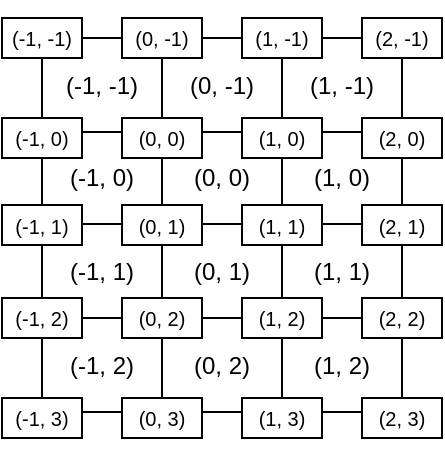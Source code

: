 <mxfile version="21.5.1" type="device">
  <diagram name="Strona-1" id="3_G2upn0dv4k7slvi3UI">
    <mxGraphModel dx="574" dy="318" grid="1" gridSize="10" guides="1" tooltips="1" connect="1" arrows="1" fold="1" page="1" pageScale="1" pageWidth="827" pageHeight="1169" math="0" shadow="0">
      <root>
        <mxCell id="0" />
        <mxCell id="1" parent="0" />
        <mxCell id="ZQ86_Q2irBXiZvVEjJNs-14" value="" style="childLayout=tableLayout;recursiveResize=0;shadow=0;fillColor=none;" vertex="1" parent="1">
          <mxGeometry x="220" y="120" width="180" height="187" as="geometry" />
        </mxCell>
        <mxCell id="ZQ86_Q2irBXiZvVEjJNs-15" value="" style="shape=tableRow;horizontal=0;startSize=0;swimlaneHead=0;swimlaneBody=0;top=0;left=0;bottom=0;right=0;dropTarget=0;collapsible=0;recursiveResize=0;expand=0;fontStyle=0;fillColor=none;strokeColor=inherit;" vertex="1" parent="ZQ86_Q2irBXiZvVEjJNs-14">
          <mxGeometry width="180" height="47" as="geometry" />
        </mxCell>
        <mxCell id="ZQ86_Q2irBXiZvVEjJNs-16" value="(-1, -1)" style="connectable=0;recursiveResize=0;strokeColor=inherit;fillColor=none;align=center;whiteSpace=wrap;html=1;" vertex="1" parent="ZQ86_Q2irBXiZvVEjJNs-15">
          <mxGeometry width="60" height="47" as="geometry">
            <mxRectangle width="60" height="47" as="alternateBounds" />
          </mxGeometry>
        </mxCell>
        <mxCell id="ZQ86_Q2irBXiZvVEjJNs-17" value="(0, -1)" style="connectable=0;recursiveResize=0;strokeColor=inherit;fillColor=none;align=center;whiteSpace=wrap;html=1;" vertex="1" parent="ZQ86_Q2irBXiZvVEjJNs-15">
          <mxGeometry x="60" width="60" height="47" as="geometry">
            <mxRectangle width="60" height="47" as="alternateBounds" />
          </mxGeometry>
        </mxCell>
        <mxCell id="ZQ86_Q2irBXiZvVEjJNs-18" value="(1, -1)" style="connectable=0;recursiveResize=0;strokeColor=inherit;fillColor=none;align=center;whiteSpace=wrap;html=1;" vertex="1" parent="ZQ86_Q2irBXiZvVEjJNs-15">
          <mxGeometry x="120" width="60" height="47" as="geometry">
            <mxRectangle width="60" height="47" as="alternateBounds" />
          </mxGeometry>
        </mxCell>
        <mxCell id="ZQ86_Q2irBXiZvVEjJNs-19" style="shape=tableRow;horizontal=0;startSize=0;swimlaneHead=0;swimlaneBody=0;top=0;left=0;bottom=0;right=0;dropTarget=0;collapsible=0;recursiveResize=0;expand=0;fontStyle=0;fillColor=none;strokeColor=inherit;" vertex="1" parent="ZQ86_Q2irBXiZvVEjJNs-14">
          <mxGeometry y="47" width="180" height="46" as="geometry" />
        </mxCell>
        <mxCell id="ZQ86_Q2irBXiZvVEjJNs-20" value="(-1, 0)" style="connectable=0;recursiveResize=0;strokeColor=inherit;fillColor=none;align=center;whiteSpace=wrap;html=1;" vertex="1" parent="ZQ86_Q2irBXiZvVEjJNs-19">
          <mxGeometry width="60" height="46" as="geometry">
            <mxRectangle width="60" height="46" as="alternateBounds" />
          </mxGeometry>
        </mxCell>
        <mxCell id="ZQ86_Q2irBXiZvVEjJNs-21" value="(0, 0)" style="connectable=0;recursiveResize=0;strokeColor=inherit;fillColor=none;align=center;whiteSpace=wrap;html=1;" vertex="1" parent="ZQ86_Q2irBXiZvVEjJNs-19">
          <mxGeometry x="60" width="60" height="46" as="geometry">
            <mxRectangle width="60" height="46" as="alternateBounds" />
          </mxGeometry>
        </mxCell>
        <mxCell id="ZQ86_Q2irBXiZvVEjJNs-22" value="(1, 0)" style="connectable=0;recursiveResize=0;strokeColor=inherit;fillColor=none;align=center;whiteSpace=wrap;html=1;" vertex="1" parent="ZQ86_Q2irBXiZvVEjJNs-19">
          <mxGeometry x="120" width="60" height="46" as="geometry">
            <mxRectangle width="60" height="46" as="alternateBounds" />
          </mxGeometry>
        </mxCell>
        <mxCell id="ZQ86_Q2irBXiZvVEjJNs-23" style="shape=tableRow;horizontal=0;startSize=0;swimlaneHead=0;swimlaneBody=0;top=0;left=0;bottom=0;right=0;dropTarget=0;collapsible=0;recursiveResize=0;expand=0;fontStyle=0;fillColor=none;strokeColor=inherit;" vertex="1" parent="ZQ86_Q2irBXiZvVEjJNs-14">
          <mxGeometry y="93" width="180" height="47" as="geometry" />
        </mxCell>
        <mxCell id="ZQ86_Q2irBXiZvVEjJNs-24" value="(-1, 1)" style="connectable=0;recursiveResize=0;strokeColor=inherit;fillColor=none;align=center;whiteSpace=wrap;html=1;" vertex="1" parent="ZQ86_Q2irBXiZvVEjJNs-23">
          <mxGeometry width="60" height="47" as="geometry">
            <mxRectangle width="60" height="47" as="alternateBounds" />
          </mxGeometry>
        </mxCell>
        <mxCell id="ZQ86_Q2irBXiZvVEjJNs-25" value="(0, 1)" style="connectable=0;recursiveResize=0;strokeColor=inherit;fillColor=none;align=center;whiteSpace=wrap;html=1;" vertex="1" parent="ZQ86_Q2irBXiZvVEjJNs-23">
          <mxGeometry x="60" width="60" height="47" as="geometry">
            <mxRectangle width="60" height="47" as="alternateBounds" />
          </mxGeometry>
        </mxCell>
        <mxCell id="ZQ86_Q2irBXiZvVEjJNs-26" value="(1, 1)" style="connectable=0;recursiveResize=0;strokeColor=inherit;fillColor=none;align=center;whiteSpace=wrap;html=1;" vertex="1" parent="ZQ86_Q2irBXiZvVEjJNs-23">
          <mxGeometry x="120" width="60" height="47" as="geometry">
            <mxRectangle width="60" height="47" as="alternateBounds" />
          </mxGeometry>
        </mxCell>
        <mxCell id="ZQ86_Q2irBXiZvVEjJNs-27" style="shape=tableRow;horizontal=0;startSize=0;swimlaneHead=0;swimlaneBody=0;top=0;left=0;bottom=0;right=0;dropTarget=0;collapsible=0;recursiveResize=0;expand=0;fontStyle=0;fillColor=none;strokeColor=inherit;" vertex="1" parent="ZQ86_Q2irBXiZvVEjJNs-14">
          <mxGeometry y="140" width="180" height="47" as="geometry" />
        </mxCell>
        <mxCell id="ZQ86_Q2irBXiZvVEjJNs-28" value="(-1, 2)" style="connectable=0;recursiveResize=0;strokeColor=inherit;fillColor=none;align=center;whiteSpace=wrap;html=1;" vertex="1" parent="ZQ86_Q2irBXiZvVEjJNs-27">
          <mxGeometry width="60" height="47" as="geometry">
            <mxRectangle width="60" height="47" as="alternateBounds" />
          </mxGeometry>
        </mxCell>
        <mxCell id="ZQ86_Q2irBXiZvVEjJNs-29" value="(0, 2)" style="connectable=0;recursiveResize=0;strokeColor=inherit;fillColor=none;align=center;whiteSpace=wrap;html=1;" vertex="1" parent="ZQ86_Q2irBXiZvVEjJNs-27">
          <mxGeometry x="60" width="60" height="47" as="geometry">
            <mxRectangle width="60" height="47" as="alternateBounds" />
          </mxGeometry>
        </mxCell>
        <mxCell id="ZQ86_Q2irBXiZvVEjJNs-30" value="(1, 2)" style="connectable=0;recursiveResize=0;strokeColor=inherit;fillColor=none;align=center;whiteSpace=wrap;html=1;" vertex="1" parent="ZQ86_Q2irBXiZvVEjJNs-27">
          <mxGeometry x="120" width="60" height="47" as="geometry">
            <mxRectangle width="60" height="47" as="alternateBounds" />
          </mxGeometry>
        </mxCell>
        <mxCell id="ZQ86_Q2irBXiZvVEjJNs-87" value="&lt;p style=&quot;line-height: 100%;&quot;&gt;&lt;font style=&quot;font-size: 10px;&quot;&gt;(0, 0)&lt;/font&gt;&lt;/p&gt;" style="rounded=0;whiteSpace=wrap;html=1;" vertex="1" parent="1">
          <mxGeometry x="260" y="160" width="40" height="20" as="geometry" />
        </mxCell>
        <mxCell id="ZQ86_Q2irBXiZvVEjJNs-88" value="&lt;p style=&quot;line-height: 100%;&quot;&gt;&lt;font style=&quot;font-size: 10px;&quot;&gt;(1, 0)&lt;/font&gt;&lt;/p&gt;" style="rounded=0;whiteSpace=wrap;html=1;" vertex="1" parent="1">
          <mxGeometry x="320" y="160" width="40" height="20" as="geometry" />
        </mxCell>
        <mxCell id="ZQ86_Q2irBXiZvVEjJNs-89" value="&lt;p style=&quot;line-height: 100%;&quot;&gt;&lt;font style=&quot;font-size: 10px;&quot;&gt;(2, 0)&lt;/font&gt;&lt;/p&gt;" style="rounded=0;whiteSpace=wrap;html=1;" vertex="1" parent="1">
          <mxGeometry x="380" y="160" width="40" height="20" as="geometry" />
        </mxCell>
        <mxCell id="ZQ86_Q2irBXiZvVEjJNs-90" value="&lt;p style=&quot;line-height: 100%;&quot;&gt;&lt;font style=&quot;font-size: 10px;&quot;&gt;(-1, 0)&lt;/font&gt;&lt;/p&gt;" style="rounded=0;whiteSpace=wrap;html=1;" vertex="1" parent="1">
          <mxGeometry x="200" y="160" width="40" height="20" as="geometry" />
        </mxCell>
        <mxCell id="ZQ86_Q2irBXiZvVEjJNs-91" value="&lt;p style=&quot;line-height: 100%;&quot;&gt;&lt;font style=&quot;font-size: 10px;&quot;&gt;(0, -1)&lt;/font&gt;&lt;/p&gt;" style="rounded=0;whiteSpace=wrap;html=1;" vertex="1" parent="1">
          <mxGeometry x="260" y="110" width="40" height="20" as="geometry" />
        </mxCell>
        <mxCell id="ZQ86_Q2irBXiZvVEjJNs-92" value="&lt;p style=&quot;line-height: 100%;&quot;&gt;&lt;font style=&quot;font-size: 10px;&quot;&gt;(0, 1)&lt;/font&gt;&lt;/p&gt;" style="rounded=0;whiteSpace=wrap;html=1;" vertex="1" parent="1">
          <mxGeometry x="260" y="203.5" width="40" height="20" as="geometry" />
        </mxCell>
        <mxCell id="ZQ86_Q2irBXiZvVEjJNs-93" value="&lt;p style=&quot;line-height: 100%;&quot;&gt;&lt;font style=&quot;font-size: 10px;&quot;&gt;(0, 2)&lt;/font&gt;&lt;/p&gt;" style="rounded=0;whiteSpace=wrap;html=1;" vertex="1" parent="1">
          <mxGeometry x="260" y="250" width="40" height="20" as="geometry" />
        </mxCell>
        <mxCell id="ZQ86_Q2irBXiZvVEjJNs-94" value="&lt;p style=&quot;line-height: 100%;&quot;&gt;&lt;font style=&quot;font-size: 10px;&quot;&gt;(0, 3)&lt;/font&gt;&lt;/p&gt;" style="rounded=0;whiteSpace=wrap;html=1;" vertex="1" parent="1">
          <mxGeometry x="260" y="300" width="40" height="20" as="geometry" />
        </mxCell>
        <mxCell id="ZQ86_Q2irBXiZvVEjJNs-95" value="&lt;p style=&quot;line-height: 100%;&quot;&gt;&lt;font style=&quot;font-size: 10px;&quot;&gt;(1, 1)&lt;/font&gt;&lt;/p&gt;" style="rounded=0;whiteSpace=wrap;html=1;" vertex="1" parent="1">
          <mxGeometry x="320" y="203.5" width="40" height="20" as="geometry" />
        </mxCell>
        <mxCell id="ZQ86_Q2irBXiZvVEjJNs-96" value="&lt;p style=&quot;line-height: 100%;&quot;&gt;&lt;font style=&quot;font-size: 10px;&quot;&gt;(2, 1)&lt;/font&gt;&lt;/p&gt;" style="rounded=0;whiteSpace=wrap;html=1;" vertex="1" parent="1">
          <mxGeometry x="380" y="203.5" width="40" height="20" as="geometry" />
        </mxCell>
        <mxCell id="ZQ86_Q2irBXiZvVEjJNs-97" value="&lt;p style=&quot;line-height: 100%;&quot;&gt;&lt;font style=&quot;font-size: 10px;&quot;&gt;(1, 2)&lt;/font&gt;&lt;/p&gt;" style="rounded=0;whiteSpace=wrap;html=1;" vertex="1" parent="1">
          <mxGeometry x="320" y="250" width="40" height="20" as="geometry" />
        </mxCell>
        <mxCell id="ZQ86_Q2irBXiZvVEjJNs-98" value="&lt;p style=&quot;line-height: 100%;&quot;&gt;&lt;font style=&quot;font-size: 10px;&quot;&gt;(2, 2)&lt;/font&gt;&lt;/p&gt;" style="rounded=0;whiteSpace=wrap;html=1;" vertex="1" parent="1">
          <mxGeometry x="380" y="250" width="40" height="20" as="geometry" />
        </mxCell>
        <mxCell id="ZQ86_Q2irBXiZvVEjJNs-99" value="&lt;p style=&quot;line-height: 100%;&quot;&gt;&lt;font style=&quot;font-size: 10px;&quot;&gt;(2, 3)&lt;/font&gt;&lt;/p&gt;" style="rounded=0;whiteSpace=wrap;html=1;" vertex="1" parent="1">
          <mxGeometry x="380" y="300" width="40" height="20" as="geometry" />
        </mxCell>
        <mxCell id="ZQ86_Q2irBXiZvVEjJNs-100" value="&lt;p style=&quot;line-height: 100%;&quot;&gt;&lt;font style=&quot;font-size: 10px;&quot;&gt;(1, 3)&lt;/font&gt;&lt;/p&gt;" style="rounded=0;whiteSpace=wrap;html=1;" vertex="1" parent="1">
          <mxGeometry x="320" y="300" width="40" height="20" as="geometry" />
        </mxCell>
        <mxCell id="ZQ86_Q2irBXiZvVEjJNs-101" value="&lt;p style=&quot;line-height: 100%;&quot;&gt;&lt;font style=&quot;font-size: 10px;&quot;&gt;(-1, 3)&lt;/font&gt;&lt;/p&gt;" style="rounded=0;whiteSpace=wrap;html=1;" vertex="1" parent="1">
          <mxGeometry x="200" y="300" width="40" height="20" as="geometry" />
        </mxCell>
        <mxCell id="ZQ86_Q2irBXiZvVEjJNs-102" value="&lt;p style=&quot;line-height: 100%;&quot;&gt;&lt;font style=&quot;font-size: 10px;&quot;&gt;(-1, 2)&lt;/font&gt;&lt;/p&gt;" style="rounded=0;whiteSpace=wrap;html=1;" vertex="1" parent="1">
          <mxGeometry x="200" y="250" width="40" height="20" as="geometry" />
        </mxCell>
        <mxCell id="ZQ86_Q2irBXiZvVEjJNs-103" value="&lt;p style=&quot;line-height: 100%;&quot;&gt;&lt;font style=&quot;font-size: 10px;&quot;&gt;(-1, 1)&lt;/font&gt;&lt;/p&gt;" style="rounded=0;whiteSpace=wrap;html=1;" vertex="1" parent="1">
          <mxGeometry x="200" y="203.5" width="40" height="20" as="geometry" />
        </mxCell>
        <mxCell id="ZQ86_Q2irBXiZvVEjJNs-104" value="&lt;p style=&quot;line-height: 100%;&quot;&gt;&lt;font style=&quot;font-size: 10px;&quot;&gt;(1, -1)&lt;/font&gt;&lt;/p&gt;" style="rounded=0;whiteSpace=wrap;html=1;" vertex="1" parent="1">
          <mxGeometry x="320" y="110" width="40" height="20" as="geometry" />
        </mxCell>
        <mxCell id="ZQ86_Q2irBXiZvVEjJNs-105" value="&lt;p style=&quot;line-height: 100%;&quot;&gt;&lt;font style=&quot;font-size: 10px;&quot;&gt;(-1, -1)&lt;/font&gt;&lt;/p&gt;" style="rounded=0;whiteSpace=wrap;html=1;" vertex="1" parent="1">
          <mxGeometry x="200" y="110" width="40" height="20" as="geometry" />
        </mxCell>
        <mxCell id="ZQ86_Q2irBXiZvVEjJNs-106" value="&lt;p style=&quot;line-height: 100%;&quot;&gt;&lt;font style=&quot;font-size: 10px;&quot;&gt;(2, -1)&lt;/font&gt;&lt;/p&gt;" style="rounded=0;whiteSpace=wrap;html=1;" vertex="1" parent="1">
          <mxGeometry x="380" y="110" width="40" height="20" as="geometry" />
        </mxCell>
      </root>
    </mxGraphModel>
  </diagram>
</mxfile>
